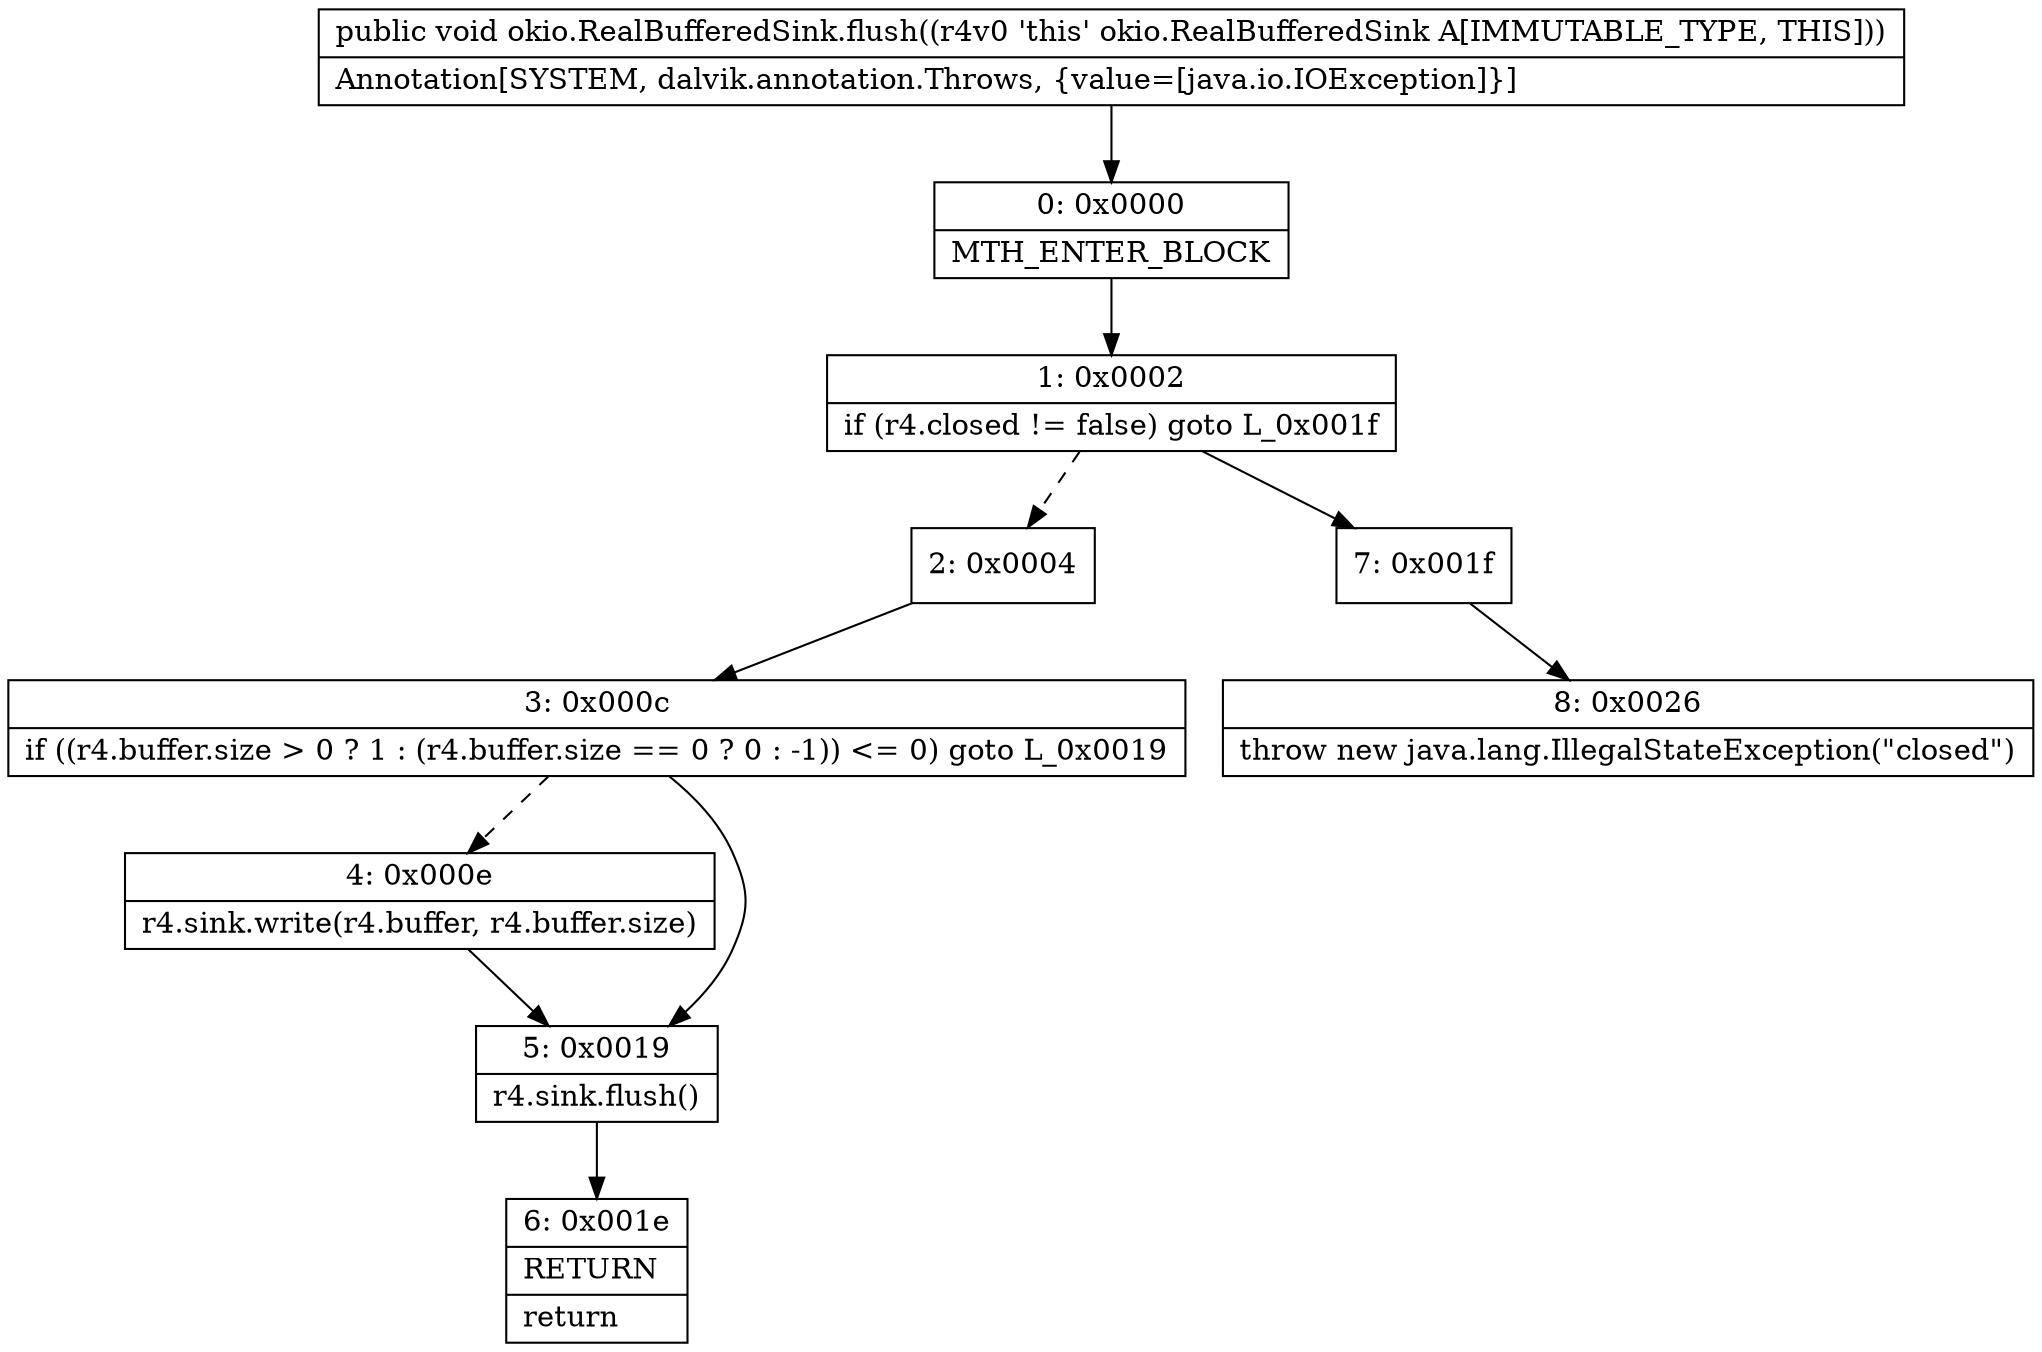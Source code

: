 digraph "CFG forokio.RealBufferedSink.flush()V" {
Node_0 [shape=record,label="{0\:\ 0x0000|MTH_ENTER_BLOCK\l}"];
Node_1 [shape=record,label="{1\:\ 0x0002|if (r4.closed != false) goto L_0x001f\l}"];
Node_2 [shape=record,label="{2\:\ 0x0004}"];
Node_3 [shape=record,label="{3\:\ 0x000c|if ((r4.buffer.size \> 0 ? 1 : (r4.buffer.size == 0 ? 0 : \-1)) \<= 0) goto L_0x0019\l}"];
Node_4 [shape=record,label="{4\:\ 0x000e|r4.sink.write(r4.buffer, r4.buffer.size)\l}"];
Node_5 [shape=record,label="{5\:\ 0x0019|r4.sink.flush()\l}"];
Node_6 [shape=record,label="{6\:\ 0x001e|RETURN\l|return\l}"];
Node_7 [shape=record,label="{7\:\ 0x001f}"];
Node_8 [shape=record,label="{8\:\ 0x0026|throw new java.lang.IllegalStateException(\"closed\")\l}"];
MethodNode[shape=record,label="{public void okio.RealBufferedSink.flush((r4v0 'this' okio.RealBufferedSink A[IMMUTABLE_TYPE, THIS]))  | Annotation[SYSTEM, dalvik.annotation.Throws, \{value=[java.io.IOException]\}]\l}"];
MethodNode -> Node_0;
Node_0 -> Node_1;
Node_1 -> Node_2[style=dashed];
Node_1 -> Node_7;
Node_2 -> Node_3;
Node_3 -> Node_4[style=dashed];
Node_3 -> Node_5;
Node_4 -> Node_5;
Node_5 -> Node_6;
Node_7 -> Node_8;
}

